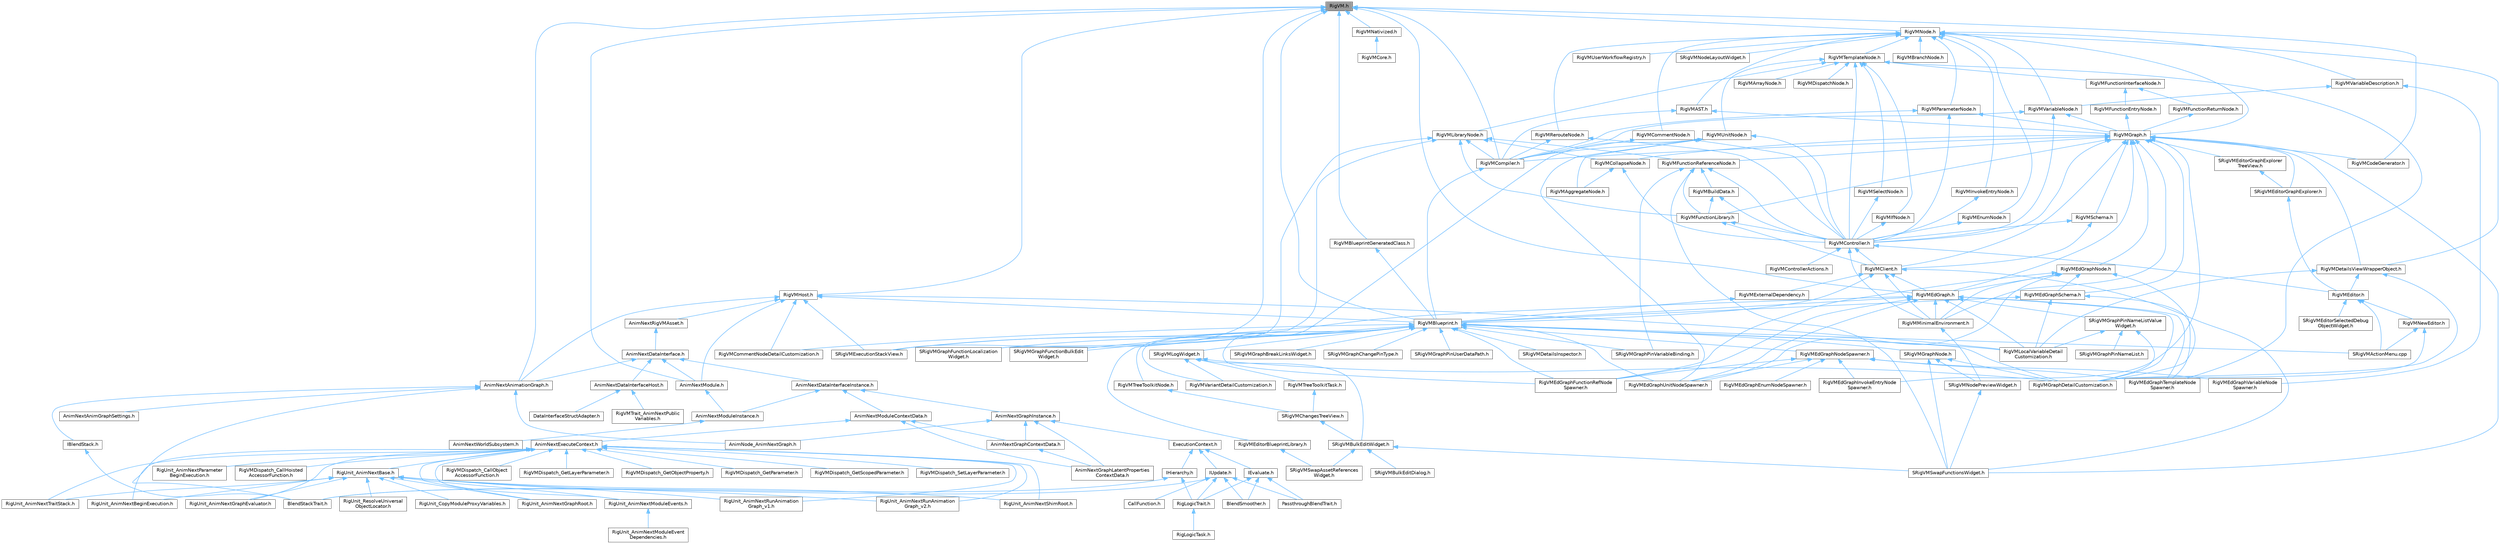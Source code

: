 digraph "RigVM.h"
{
 // INTERACTIVE_SVG=YES
 // LATEX_PDF_SIZE
  bgcolor="transparent";
  edge [fontname=Helvetica,fontsize=10,labelfontname=Helvetica,labelfontsize=10];
  node [fontname=Helvetica,fontsize=10,shape=box,height=0.2,width=0.4];
  Node1 [id="Node000001",label="RigVM.h",height=0.2,width=0.4,color="gray40", fillcolor="grey60", style="filled", fontcolor="black",tooltip=" "];
  Node1 -> Node2 [id="edge1_Node000001_Node000002",dir="back",color="steelblue1",style="solid",tooltip=" "];
  Node2 [id="Node000002",label="AnimNextAnimationGraph.h",height=0.2,width=0.4,color="grey40", fillcolor="white", style="filled",URL="$d4/dc3/AnimNextAnimationGraph_8h.html",tooltip=" "];
  Node2 -> Node3 [id="edge2_Node000002_Node000003",dir="back",color="steelblue1",style="solid",tooltip=" "];
  Node3 [id="Node000003",label="AnimNextAnimGraphSettings.h",height=0.2,width=0.4,color="grey40", fillcolor="white", style="filled",URL="$d9/da8/AnimNextAnimGraphSettings_8h.html",tooltip=" "];
  Node2 -> Node4 [id="edge3_Node000002_Node000004",dir="back",color="steelblue1",style="solid",tooltip=" "];
  Node4 [id="Node000004",label="AnimNode_AnimNextGraph.h",height=0.2,width=0.4,color="grey40", fillcolor="white", style="filled",URL="$d5/d20/AnimNode__AnimNextGraph_8h.html",tooltip=" "];
  Node2 -> Node5 [id="edge4_Node000002_Node000005",dir="back",color="steelblue1",style="solid",tooltip=" "];
  Node5 [id="Node000005",label="BlendStackTrait.h",height=0.2,width=0.4,color="grey40", fillcolor="white", style="filled",URL="$dd/dc9/BlendStackTrait_8h.html",tooltip=" "];
  Node2 -> Node6 [id="edge5_Node000002_Node000006",dir="back",color="steelblue1",style="solid",tooltip=" "];
  Node6 [id="Node000006",label="IBlendStack.h",height=0.2,width=0.4,color="grey40", fillcolor="white", style="filled",URL="$df/d73/IBlendStack_8h.html",tooltip=" "];
  Node6 -> Node5 [id="edge6_Node000006_Node000005",dir="back",color="steelblue1",style="solid",tooltip=" "];
  Node1 -> Node7 [id="edge7_Node000001_Node000007",dir="back",color="steelblue1",style="solid",tooltip=" "];
  Node7 [id="Node000007",label="AnimNextModule.h",height=0.2,width=0.4,color="grey40", fillcolor="white", style="filled",URL="$d1/dac/AnimNextModule_8h.html",tooltip=" "];
  Node7 -> Node8 [id="edge8_Node000007_Node000008",dir="back",color="steelblue1",style="solid",tooltip=" "];
  Node8 [id="Node000008",label="AnimNextModuleInstance.h",height=0.2,width=0.4,color="grey40", fillcolor="white", style="filled",URL="$d7/dbe/AnimNextModuleInstance_8h.html",tooltip=" "];
  Node8 -> Node9 [id="edge9_Node000008_Node000009",dir="back",color="steelblue1",style="solid",tooltip=" "];
  Node9 [id="Node000009",label="AnimNextWorldSubsystem.h",height=0.2,width=0.4,color="grey40", fillcolor="white", style="filled",URL="$df/d2f/AnimNextWorldSubsystem_8h.html",tooltip=" "];
  Node1 -> Node10 [id="edge10_Node000001_Node000010",dir="back",color="steelblue1",style="solid",tooltip=" "];
  Node10 [id="Node000010",label="RigVMBlueprint.h",height=0.2,width=0.4,color="grey40", fillcolor="white", style="filled",URL="$df/d44/RigVMBlueprint_8h.html",tooltip=" "];
  Node10 -> Node11 [id="edge11_Node000010_Node000011",dir="back",color="steelblue1",style="solid",tooltip=" "];
  Node11 [id="Node000011",label="RigVMCommentNodeDetailCustomization.h",height=0.2,width=0.4,color="grey40", fillcolor="white", style="filled",URL="$de/ddb/RigVMCommentNodeDetailCustomization_8h.html",tooltip=" "];
  Node10 -> Node12 [id="edge12_Node000010_Node000012",dir="back",color="steelblue1",style="solid",tooltip=" "];
  Node12 [id="Node000012",label="RigVMEdGraphFunctionRefNode\lSpawner.h",height=0.2,width=0.4,color="grey40", fillcolor="white", style="filled",URL="$d3/d16/RigVMEdGraphFunctionRefNodeSpawner_8h.html",tooltip=" "];
  Node10 -> Node13 [id="edge13_Node000010_Node000013",dir="back",color="steelblue1",style="solid",tooltip=" "];
  Node13 [id="Node000013",label="RigVMEdGraphNodeSpawner.h",height=0.2,width=0.4,color="grey40", fillcolor="white", style="filled",URL="$d4/d8b/RigVMEdGraphNodeSpawner_8h.html",tooltip=" "];
  Node13 -> Node14 [id="edge14_Node000013_Node000014",dir="back",color="steelblue1",style="solid",tooltip=" "];
  Node14 [id="Node000014",label="RigVMEdGraphEnumNodeSpawner.h",height=0.2,width=0.4,color="grey40", fillcolor="white", style="filled",URL="$d3/dfd/RigVMEdGraphEnumNodeSpawner_8h.html",tooltip=" "];
  Node13 -> Node12 [id="edge15_Node000013_Node000012",dir="back",color="steelblue1",style="solid",tooltip=" "];
  Node13 -> Node15 [id="edge16_Node000013_Node000015",dir="back",color="steelblue1",style="solid",tooltip=" "];
  Node15 [id="Node000015",label="RigVMEdGraphInvokeEntryNode\lSpawner.h",height=0.2,width=0.4,color="grey40", fillcolor="white", style="filled",URL="$d9/de6/RigVMEdGraphInvokeEntryNodeSpawner_8h.html",tooltip=" "];
  Node13 -> Node16 [id="edge17_Node000013_Node000016",dir="back",color="steelblue1",style="solid",tooltip=" "];
  Node16 [id="Node000016",label="RigVMEdGraphTemplateNode\lSpawner.h",height=0.2,width=0.4,color="grey40", fillcolor="white", style="filled",URL="$d9/d6c/RigVMEdGraphTemplateNodeSpawner_8h.html",tooltip=" "];
  Node13 -> Node17 [id="edge18_Node000013_Node000017",dir="back",color="steelblue1",style="solid",tooltip=" "];
  Node17 [id="Node000017",label="RigVMEdGraphUnitNodeSpawner.h",height=0.2,width=0.4,color="grey40", fillcolor="white", style="filled",URL="$d3/d6b/RigVMEdGraphUnitNodeSpawner_8h.html",tooltip=" "];
  Node13 -> Node18 [id="edge19_Node000013_Node000018",dir="back",color="steelblue1",style="solid",tooltip=" "];
  Node18 [id="Node000018",label="RigVMEdGraphVariableNode\lSpawner.h",height=0.2,width=0.4,color="grey40", fillcolor="white", style="filled",URL="$d0/d83/RigVMEdGraphVariableNodeSpawner_8h.html",tooltip=" "];
  Node10 -> Node17 [id="edge20_Node000010_Node000017",dir="back",color="steelblue1",style="solid",tooltip=" "];
  Node10 -> Node19 [id="edge21_Node000010_Node000019",dir="back",color="steelblue1",style="solid",tooltip=" "];
  Node19 [id="Node000019",label="RigVMEditorBlueprintLibrary.h",height=0.2,width=0.4,color="grey40", fillcolor="white", style="filled",URL="$d9/d31/RigVMEditorBlueprintLibrary_8h.html",tooltip=" "];
  Node19 -> Node20 [id="edge22_Node000019_Node000020",dir="back",color="steelblue1",style="solid",tooltip=" "];
  Node20 [id="Node000020",label="SRigVMSwapAssetReferences\lWidget.h",height=0.2,width=0.4,color="grey40", fillcolor="white", style="filled",URL="$db/d3f/SRigVMSwapAssetReferencesWidget_8h.html",tooltip=" "];
  Node10 -> Node21 [id="edge23_Node000010_Node000021",dir="back",color="steelblue1",style="solid",tooltip=" "];
  Node21 [id="Node000021",label="RigVMGraphDetailCustomization.h",height=0.2,width=0.4,color="grey40", fillcolor="white", style="filled",URL="$da/d8c/RigVMGraphDetailCustomization_8h.html",tooltip=" "];
  Node10 -> Node22 [id="edge24_Node000010_Node000022",dir="back",color="steelblue1",style="solid",tooltip=" "];
  Node22 [id="Node000022",label="RigVMLocalVariableDetail\lCustomization.h",height=0.2,width=0.4,color="grey40", fillcolor="white", style="filled",URL="$de/de8/RigVMLocalVariableDetailCustomization_8h.html",tooltip=" "];
  Node10 -> Node23 [id="edge25_Node000010_Node000023",dir="back",color="steelblue1",style="solid",tooltip=" "];
  Node23 [id="Node000023",label="RigVMTreeToolkitNode.h",height=0.2,width=0.4,color="grey40", fillcolor="white", style="filled",URL="$dc/d84/RigVMTreeToolkitNode_8h.html",tooltip=" "];
  Node23 -> Node24 [id="edge26_Node000023_Node000024",dir="back",color="steelblue1",style="solid",tooltip=" "];
  Node24 [id="Node000024",label="SRigVMChangesTreeView.h",height=0.2,width=0.4,color="grey40", fillcolor="white", style="filled",URL="$dd/d83/SRigVMChangesTreeView_8h.html",tooltip=" "];
  Node24 -> Node25 [id="edge27_Node000024_Node000025",dir="back",color="steelblue1",style="solid",tooltip=" "];
  Node25 [id="Node000025",label="SRigVMBulkEditWidget.h",height=0.2,width=0.4,color="grey40", fillcolor="white", style="filled",URL="$d7/dab/SRigVMBulkEditWidget_8h.html",tooltip=" "];
  Node25 -> Node26 [id="edge28_Node000025_Node000026",dir="back",color="steelblue1",style="solid",tooltip=" "];
  Node26 [id="Node000026",label="SRigVMBulkEditDialog.h",height=0.2,width=0.4,color="grey40", fillcolor="white", style="filled",URL="$dd/d89/SRigVMBulkEditDialog_8h.html",tooltip=" "];
  Node25 -> Node20 [id="edge29_Node000025_Node000020",dir="back",color="steelblue1",style="solid",tooltip=" "];
  Node25 -> Node27 [id="edge30_Node000025_Node000027",dir="back",color="steelblue1",style="solid",tooltip=" "];
  Node27 [id="Node000027",label="SRigVMSwapFunctionsWidget.h",height=0.2,width=0.4,color="grey40", fillcolor="white", style="filled",URL="$d0/da2/SRigVMSwapFunctionsWidget_8h.html",tooltip=" "];
  Node10 -> Node28 [id="edge31_Node000010_Node000028",dir="back",color="steelblue1",style="solid",tooltip=" "];
  Node28 [id="Node000028",label="RigVMVariantDetailCustomization.h",height=0.2,width=0.4,color="grey40", fillcolor="white", style="filled",URL="$d2/db8/RigVMVariantDetailCustomization_8h.html",tooltip=" "];
  Node10 -> Node29 [id="edge32_Node000010_Node000029",dir="back",color="steelblue1",style="solid",tooltip=" "];
  Node29 [id="Node000029",label="SRigVMActionMenu.cpp",height=0.2,width=0.4,color="grey40", fillcolor="white", style="filled",URL="$dc/d4c/SRigVMActionMenu_8cpp.html",tooltip=" "];
  Node10 -> Node30 [id="edge33_Node000010_Node000030",dir="back",color="steelblue1",style="solid",tooltip=" "];
  Node30 [id="Node000030",label="SRigVMDetailsInspector.h",height=0.2,width=0.4,color="grey40", fillcolor="white", style="filled",URL="$df/dfb/SRigVMDetailsInspector_8h.html",tooltip=" "];
  Node10 -> Node31 [id="edge34_Node000010_Node000031",dir="back",color="steelblue1",style="solid",tooltip=" "];
  Node31 [id="Node000031",label="SRigVMExecutionStackView.h",height=0.2,width=0.4,color="grey40", fillcolor="white", style="filled",URL="$d9/d2b/SRigVMExecutionStackView_8h.html",tooltip=" "];
  Node10 -> Node32 [id="edge35_Node000010_Node000032",dir="back",color="steelblue1",style="solid",tooltip=" "];
  Node32 [id="Node000032",label="SRigVMGraphBreakLinksWidget.h",height=0.2,width=0.4,color="grey40", fillcolor="white", style="filled",URL="$d8/d4a/SRigVMGraphBreakLinksWidget_8h.html",tooltip=" "];
  Node10 -> Node33 [id="edge36_Node000010_Node000033",dir="back",color="steelblue1",style="solid",tooltip=" "];
  Node33 [id="Node000033",label="SRigVMGraphChangePinType.h",height=0.2,width=0.4,color="grey40", fillcolor="white", style="filled",URL="$d4/da7/SRigVMGraphChangePinType_8h.html",tooltip=" "];
  Node10 -> Node34 [id="edge37_Node000010_Node000034",dir="back",color="steelblue1",style="solid",tooltip=" "];
  Node34 [id="Node000034",label="SRigVMGraphFunctionBulkEdit\lWidget.h",height=0.2,width=0.4,color="grey40", fillcolor="white", style="filled",URL="$db/dbf/SRigVMGraphFunctionBulkEditWidget_8h.html",tooltip=" "];
  Node10 -> Node35 [id="edge38_Node000010_Node000035",dir="back",color="steelblue1",style="solid",tooltip=" "];
  Node35 [id="Node000035",label="SRigVMGraphFunctionLocalization\lWidget.h",height=0.2,width=0.4,color="grey40", fillcolor="white", style="filled",URL="$dd/d59/SRigVMGraphFunctionLocalizationWidget_8h.html",tooltip=" "];
  Node10 -> Node36 [id="edge39_Node000010_Node000036",dir="back",color="steelblue1",style="solid",tooltip=" "];
  Node36 [id="Node000036",label="SRigVMGraphNode.h",height=0.2,width=0.4,color="grey40", fillcolor="white", style="filled",URL="$d0/d1e/SRigVMGraphNode_8h.html",tooltip=" "];
  Node36 -> Node21 [id="edge40_Node000036_Node000021",dir="back",color="steelblue1",style="solid",tooltip=" "];
  Node36 -> Node37 [id="edge41_Node000036_Node000037",dir="back",color="steelblue1",style="solid",tooltip=" "];
  Node37 [id="Node000037",label="SRigVMNodePreviewWidget.h",height=0.2,width=0.4,color="grey40", fillcolor="white", style="filled",URL="$d5/d72/SRigVMNodePreviewWidget_8h.html",tooltip=" "];
  Node37 -> Node27 [id="edge42_Node000037_Node000027",dir="back",color="steelblue1",style="solid",tooltip=" "];
  Node36 -> Node27 [id="edge43_Node000036_Node000027",dir="back",color="steelblue1",style="solid",tooltip=" "];
  Node10 -> Node38 [id="edge44_Node000010_Node000038",dir="back",color="steelblue1",style="solid",tooltip=" "];
  Node38 [id="Node000038",label="SRigVMGraphPinUserDataPath.h",height=0.2,width=0.4,color="grey40", fillcolor="white", style="filled",URL="$d5/d31/SRigVMGraphPinUserDataPath_8h.html",tooltip=" "];
  Node10 -> Node39 [id="edge45_Node000010_Node000039",dir="back",color="steelblue1",style="solid",tooltip=" "];
  Node39 [id="Node000039",label="SRigVMGraphPinVariableBinding.h",height=0.2,width=0.4,color="grey40", fillcolor="white", style="filled",URL="$db/dca/SRigVMGraphPinVariableBinding_8h.html",tooltip=" "];
  Node10 -> Node40 [id="edge46_Node000010_Node000040",dir="back",color="steelblue1",style="solid",tooltip=" "];
  Node40 [id="Node000040",label="SRigVMLogWidget.h",height=0.2,width=0.4,color="grey40", fillcolor="white", style="filled",URL="$d9/dab/SRigVMLogWidget_8h.html",tooltip=" "];
  Node40 -> Node21 [id="edge47_Node000040_Node000021",dir="back",color="steelblue1",style="solid",tooltip=" "];
  Node40 -> Node41 [id="edge48_Node000040_Node000041",dir="back",color="steelblue1",style="solid",tooltip=" "];
  Node41 [id="Node000041",label="RigVMTreeToolkitTask.h",height=0.2,width=0.4,color="grey40", fillcolor="white", style="filled",URL="$d1/dd5/RigVMTreeToolkitTask_8h.html",tooltip=" "];
  Node41 -> Node24 [id="edge49_Node000041_Node000024",dir="back",color="steelblue1",style="solid",tooltip=" "];
  Node40 -> Node28 [id="edge50_Node000040_Node000028",dir="back",color="steelblue1",style="solid",tooltip=" "];
  Node40 -> Node25 [id="edge51_Node000040_Node000025",dir="back",color="steelblue1",style="solid",tooltip=" "];
  Node1 -> Node42 [id="edge52_Node000001_Node000042",dir="back",color="steelblue1",style="solid",tooltip=" "];
  Node42 [id="Node000042",label="RigVMBlueprintGeneratedClass.h",height=0.2,width=0.4,color="grey40", fillcolor="white", style="filled",URL="$d4/dec/RigVMBlueprintGeneratedClass_8h.html",tooltip=" "];
  Node42 -> Node10 [id="edge53_Node000042_Node000010",dir="back",color="steelblue1",style="solid",tooltip=" "];
  Node1 -> Node43 [id="edge54_Node000001_Node000043",dir="back",color="steelblue1",style="solid",tooltip=" "];
  Node43 [id="Node000043",label="RigVMCodeGenerator.h",height=0.2,width=0.4,color="grey40", fillcolor="white", style="filled",URL="$d4/d2b/RigVMCodeGenerator_8h.html",tooltip=" "];
  Node1 -> Node44 [id="edge55_Node000001_Node000044",dir="back",color="steelblue1",style="solid",tooltip=" "];
  Node44 [id="Node000044",label="RigVMCompiler.h",height=0.2,width=0.4,color="grey40", fillcolor="white", style="filled",URL="$d7/d63/RigVMCompiler_8h.html",tooltip=" "];
  Node44 -> Node10 [id="edge56_Node000044_Node000010",dir="back",color="steelblue1",style="solid",tooltip=" "];
  Node1 -> Node45 [id="edge57_Node000001_Node000045",dir="back",color="steelblue1",style="solid",tooltip=" "];
  Node45 [id="Node000045",label="RigVMEdGraph.h",height=0.2,width=0.4,color="grey40", fillcolor="white", style="filled",URL="$d9/d8c/RigVMEdGraph_8h.html",tooltip=" "];
  Node45 -> Node10 [id="edge58_Node000045_Node000010",dir="back",color="steelblue1",style="solid",tooltip=" "];
  Node45 -> Node12 [id="edge59_Node000045_Node000012",dir="back",color="steelblue1",style="solid",tooltip=" "];
  Node45 -> Node16 [id="edge60_Node000045_Node000016",dir="back",color="steelblue1",style="solid",tooltip=" "];
  Node45 -> Node17 [id="edge61_Node000045_Node000017",dir="back",color="steelblue1",style="solid",tooltip=" "];
  Node45 -> Node21 [id="edge62_Node000045_Node000021",dir="back",color="steelblue1",style="solid",tooltip=" "];
  Node45 -> Node22 [id="edge63_Node000045_Node000022",dir="back",color="steelblue1",style="solid",tooltip=" "];
  Node45 -> Node46 [id="edge64_Node000045_Node000046",dir="back",color="steelblue1",style="solid",tooltip=" "];
  Node46 [id="Node000046",label="RigVMMinimalEnvironment.h",height=0.2,width=0.4,color="grey40", fillcolor="white", style="filled",URL="$d4/d4a/RigVMMinimalEnvironment_8h.html",tooltip=" "];
  Node46 -> Node37 [id="edge65_Node000046_Node000037",dir="back",color="steelblue1",style="solid",tooltip=" "];
  Node45 -> Node31 [id="edge66_Node000045_Node000031",dir="back",color="steelblue1",style="solid",tooltip=" "];
  Node45 -> Node47 [id="edge67_Node000045_Node000047",dir="back",color="steelblue1",style="solid",tooltip=" "];
  Node47 [id="Node000047",label="SRigVMGraphPinNameListValue\lWidget.h",height=0.2,width=0.4,color="grey40", fillcolor="white", style="filled",URL="$dc/dac/SRigVMGraphPinNameListValueWidget_8h.html",tooltip=" "];
  Node47 -> Node21 [id="edge68_Node000047_Node000021",dir="back",color="steelblue1",style="solid",tooltip=" "];
  Node47 -> Node22 [id="edge69_Node000047_Node000022",dir="back",color="steelblue1",style="solid",tooltip=" "];
  Node47 -> Node48 [id="edge70_Node000047_Node000048",dir="back",color="steelblue1",style="solid",tooltip=" "];
  Node48 [id="Node000048",label="SRigVMGraphPinNameList.h",height=0.2,width=0.4,color="grey40", fillcolor="white", style="filled",URL="$d7/dfc/SRigVMGraphPinNameList_8h.html",tooltip=" "];
  Node1 -> Node49 [id="edge71_Node000001_Node000049",dir="back",color="steelblue1",style="solid",tooltip=" "];
  Node49 [id="Node000049",label="RigVMHost.h",height=0.2,width=0.4,color="grey40", fillcolor="white", style="filled",URL="$d5/d04/RigVMHost_8h.html",tooltip=" "];
  Node49 -> Node2 [id="edge72_Node000049_Node000002",dir="back",color="steelblue1",style="solid",tooltip=" "];
  Node49 -> Node7 [id="edge73_Node000049_Node000007",dir="back",color="steelblue1",style="solid",tooltip=" "];
  Node49 -> Node50 [id="edge74_Node000049_Node000050",dir="back",color="steelblue1",style="solid",tooltip=" "];
  Node50 [id="Node000050",label="AnimNextRigVMAsset.h",height=0.2,width=0.4,color="grey40", fillcolor="white", style="filled",URL="$d8/d0c/AnimNextRigVMAsset_8h.html",tooltip=" "];
  Node50 -> Node51 [id="edge75_Node000050_Node000051",dir="back",color="steelblue1",style="solid",tooltip=" "];
  Node51 [id="Node000051",label="AnimNextDataInterface.h",height=0.2,width=0.4,color="grey40", fillcolor="white", style="filled",URL="$d6/d96/AnimNextDataInterface_8h.html",tooltip=" "];
  Node51 -> Node2 [id="edge76_Node000051_Node000002",dir="back",color="steelblue1",style="solid",tooltip=" "];
  Node51 -> Node52 [id="edge77_Node000051_Node000052",dir="back",color="steelblue1",style="solid",tooltip=" "];
  Node52 [id="Node000052",label="AnimNextDataInterfaceHost.h",height=0.2,width=0.4,color="grey40", fillcolor="white", style="filled",URL="$d8/d6b/AnimNextDataInterfaceHost_8h.html",tooltip=" "];
  Node52 -> Node53 [id="edge78_Node000052_Node000053",dir="back",color="steelblue1",style="solid",tooltip=" "];
  Node53 [id="Node000053",label="DataInterfaceStructAdapter.h",height=0.2,width=0.4,color="grey40", fillcolor="white", style="filled",URL="$d9/ded/DataInterfaceStructAdapter_8h.html",tooltip=" "];
  Node52 -> Node54 [id="edge79_Node000052_Node000054",dir="back",color="steelblue1",style="solid",tooltip=" "];
  Node54 [id="Node000054",label="RigVMTrait_AnimNextPublic\lVariables.h",height=0.2,width=0.4,color="grey40", fillcolor="white", style="filled",URL="$d8/d5a/RigVMTrait__AnimNextPublicVariables_8h.html",tooltip=" "];
  Node51 -> Node55 [id="edge80_Node000051_Node000055",dir="back",color="steelblue1",style="solid",tooltip=" "];
  Node55 [id="Node000055",label="AnimNextDataInterfaceInstance.h",height=0.2,width=0.4,color="grey40", fillcolor="white", style="filled",URL="$d4/dc0/AnimNextDataInterfaceInstance_8h.html",tooltip=" "];
  Node55 -> Node56 [id="edge81_Node000055_Node000056",dir="back",color="steelblue1",style="solid",tooltip=" "];
  Node56 [id="Node000056",label="AnimNextGraphInstance.h",height=0.2,width=0.4,color="grey40", fillcolor="white", style="filled",URL="$df/d5e/AnimNextGraphInstance_8h.html",tooltip=" "];
  Node56 -> Node57 [id="edge82_Node000056_Node000057",dir="back",color="steelblue1",style="solid",tooltip=" "];
  Node57 [id="Node000057",label="AnimNextGraphContextData.h",height=0.2,width=0.4,color="grey40", fillcolor="white", style="filled",URL="$d6/d0a/AnimNextGraphContextData_8h.html",tooltip=" "];
  Node57 -> Node58 [id="edge83_Node000057_Node000058",dir="back",color="steelblue1",style="solid",tooltip=" "];
  Node58 [id="Node000058",label="AnimNextGraphLatentProperties\lContextData.h",height=0.2,width=0.4,color="grey40", fillcolor="white", style="filled",URL="$da/d49/AnimNextGraphLatentPropertiesContextData_8h.html",tooltip=" "];
  Node56 -> Node58 [id="edge84_Node000056_Node000058",dir="back",color="steelblue1",style="solid",tooltip=" "];
  Node56 -> Node4 [id="edge85_Node000056_Node000004",dir="back",color="steelblue1",style="solid",tooltip=" "];
  Node56 -> Node59 [id="edge86_Node000056_Node000059",dir="back",color="steelblue1",style="solid",tooltip=" "];
  Node59 [id="Node000059",label="ExecutionContext.h",height=0.2,width=0.4,color="grey40", fillcolor="white", style="filled",URL="$d2/da1/ExecutionContext_8h.html",tooltip=" "];
  Node59 -> Node60 [id="edge87_Node000059_Node000060",dir="back",color="steelblue1",style="solid",tooltip=" "];
  Node60 [id="Node000060",label="IEvaluate.h",height=0.2,width=0.4,color="grey40", fillcolor="white", style="filled",URL="$d8/d35/IEvaluate_8h.html",tooltip=" "];
  Node60 -> Node61 [id="edge88_Node000060_Node000061",dir="back",color="steelblue1",style="solid",tooltip=" "];
  Node61 [id="Node000061",label="BlendSmoother.h",height=0.2,width=0.4,color="grey40", fillcolor="white", style="filled",URL="$d8/d3e/BlendSmoother_8h.html",tooltip=" "];
  Node60 -> Node62 [id="edge89_Node000060_Node000062",dir="back",color="steelblue1",style="solid",tooltip=" "];
  Node62 [id="Node000062",label="PassthroughBlendTrait.h",height=0.2,width=0.4,color="grey40", fillcolor="white", style="filled",URL="$d7/d0b/PassthroughBlendTrait_8h.html",tooltip=" "];
  Node60 -> Node63 [id="edge90_Node000060_Node000063",dir="back",color="steelblue1",style="solid",tooltip=" "];
  Node63 [id="Node000063",label="RigLogicTrait.h",height=0.2,width=0.4,color="grey40", fillcolor="white", style="filled",URL="$d7/dfd/RigLogicTrait_8h.html",tooltip=" "];
  Node63 -> Node64 [id="edge91_Node000063_Node000064",dir="back",color="steelblue1",style="solid",tooltip=" "];
  Node64 [id="Node000064",label="RigLogicTask.h",height=0.2,width=0.4,color="grey40", fillcolor="white", style="filled",URL="$dd/de7/RigLogicTask_8h.html",tooltip=" "];
  Node59 -> Node65 [id="edge92_Node000059_Node000065",dir="back",color="steelblue1",style="solid",tooltip=" "];
  Node65 [id="Node000065",label="IHierarchy.h",height=0.2,width=0.4,color="grey40", fillcolor="white", style="filled",URL="$d6/d76/IHierarchy_8h.html",tooltip=" "];
  Node65 -> Node5 [id="edge93_Node000065_Node000005",dir="back",color="steelblue1",style="solid",tooltip=" "];
  Node65 -> Node63 [id="edge94_Node000065_Node000063",dir="back",color="steelblue1",style="solid",tooltip=" "];
  Node59 -> Node66 [id="edge95_Node000059_Node000066",dir="back",color="steelblue1",style="solid",tooltip=" "];
  Node66 [id="Node000066",label="IUpdate.h",height=0.2,width=0.4,color="grey40", fillcolor="white", style="filled",URL="$d9/d18/IUpdate_8h.html",tooltip=" "];
  Node66 -> Node61 [id="edge96_Node000066_Node000061",dir="back",color="steelblue1",style="solid",tooltip=" "];
  Node66 -> Node5 [id="edge97_Node000066_Node000005",dir="back",color="steelblue1",style="solid",tooltip=" "];
  Node66 -> Node67 [id="edge98_Node000066_Node000067",dir="back",color="steelblue1",style="solid",tooltip=" "];
  Node67 [id="Node000067",label="CallFunction.h",height=0.2,width=0.4,color="grey40", fillcolor="white", style="filled",URL="$d0/dcd/CallFunction_8h.html",tooltip=" "];
  Node66 -> Node62 [id="edge99_Node000066_Node000062",dir="back",color="steelblue1",style="solid",tooltip=" "];
  Node66 -> Node63 [id="edge100_Node000066_Node000063",dir="back",color="steelblue1",style="solid",tooltip=" "];
  Node55 -> Node68 [id="edge101_Node000055_Node000068",dir="back",color="steelblue1",style="solid",tooltip=" "];
  Node68 [id="Node000068",label="AnimNextModuleContextData.h",height=0.2,width=0.4,color="grey40", fillcolor="white", style="filled",URL="$d8/d3c/AnimNextModuleContextData_8h.html",tooltip=" "];
  Node68 -> Node69 [id="edge102_Node000068_Node000069",dir="back",color="steelblue1",style="solid",tooltip=" "];
  Node69 [id="Node000069",label="AnimNextExecuteContext.h",height=0.2,width=0.4,color="grey40", fillcolor="white", style="filled",URL="$de/da5/AnimNextExecuteContext_8h.html",tooltip=" "];
  Node69 -> Node70 [id="edge103_Node000069_Node000070",dir="back",color="steelblue1",style="solid",tooltip=" "];
  Node70 [id="Node000070",label="RigUnit_AnimNextBase.h",height=0.2,width=0.4,color="grey40", fillcolor="white", style="filled",URL="$df/d32/RigUnit__AnimNextBase_8h.html",tooltip=" "];
  Node70 -> Node71 [id="edge104_Node000070_Node000071",dir="back",color="steelblue1",style="solid",tooltip=" "];
  Node71 [id="Node000071",label="RigUnit_AnimNextBeginExecution.h",height=0.2,width=0.4,color="grey40", fillcolor="white", style="filled",URL="$df/d5a/RigUnit__AnimNextBeginExecution_8h.html",tooltip=" "];
  Node70 -> Node72 [id="edge105_Node000070_Node000072",dir="back",color="steelblue1",style="solid",tooltip=" "];
  Node72 [id="Node000072",label="RigUnit_AnimNextGraphEvaluator.h",height=0.2,width=0.4,color="grey40", fillcolor="white", style="filled",URL="$db/dea/RigUnit__AnimNextGraphEvaluator_8h.html",tooltip=" "];
  Node70 -> Node73 [id="edge106_Node000070_Node000073",dir="back",color="steelblue1",style="solid",tooltip=" "];
  Node73 [id="Node000073",label="RigUnit_AnimNextGraphRoot.h",height=0.2,width=0.4,color="grey40", fillcolor="white", style="filled",URL="$db/db2/RigUnit__AnimNextGraphRoot_8h.html",tooltip=" "];
  Node70 -> Node74 [id="edge107_Node000070_Node000074",dir="back",color="steelblue1",style="solid",tooltip=" "];
  Node74 [id="Node000074",label="RigUnit_AnimNextModuleEvents.h",height=0.2,width=0.4,color="grey40", fillcolor="white", style="filled",URL="$db/d6a/RigUnit__AnimNextModuleEvents_8h.html",tooltip=" "];
  Node74 -> Node75 [id="edge108_Node000074_Node000075",dir="back",color="steelblue1",style="solid",tooltip=" "];
  Node75 [id="Node000075",label="RigUnit_AnimNextModuleEvent\lDependencies.h",height=0.2,width=0.4,color="grey40", fillcolor="white", style="filled",URL="$d3/dde/RigUnit__AnimNextModuleEventDependencies_8h.html",tooltip=" "];
  Node70 -> Node76 [id="edge109_Node000070_Node000076",dir="back",color="steelblue1",style="solid",tooltip=" "];
  Node76 [id="Node000076",label="RigUnit_AnimNextRunAnimation\lGraph_v1.h",height=0.2,width=0.4,color="grey40", fillcolor="white", style="filled",URL="$d1/df7/RigUnit__AnimNextRunAnimationGraph__v1_8h.html",tooltip=" "];
  Node70 -> Node77 [id="edge110_Node000070_Node000077",dir="back",color="steelblue1",style="solid",tooltip=" "];
  Node77 [id="Node000077",label="RigUnit_AnimNextRunAnimation\lGraph_v2.h",height=0.2,width=0.4,color="grey40", fillcolor="white", style="filled",URL="$d6/d84/RigUnit__AnimNextRunAnimationGraph__v2_8h.html",tooltip=" "];
  Node70 -> Node78 [id="edge111_Node000070_Node000078",dir="back",color="steelblue1",style="solid",tooltip=" "];
  Node78 [id="Node000078",label="RigUnit_AnimNextShimRoot.h",height=0.2,width=0.4,color="grey40", fillcolor="white", style="filled",URL="$de/d67/RigUnit__AnimNextShimRoot_8h.html",tooltip=" "];
  Node70 -> Node79 [id="edge112_Node000070_Node000079",dir="back",color="steelblue1",style="solid",tooltip=" "];
  Node79 [id="Node000079",label="RigUnit_AnimNextTraitStack.h",height=0.2,width=0.4,color="grey40", fillcolor="white", style="filled",URL="$d0/d14/RigUnit__AnimNextTraitStack_8h.html",tooltip=" "];
  Node70 -> Node80 [id="edge113_Node000070_Node000080",dir="back",color="steelblue1",style="solid",tooltip=" "];
  Node80 [id="Node000080",label="RigUnit_CopyModuleProxyVariables.h",height=0.2,width=0.4,color="grey40", fillcolor="white", style="filled",URL="$d8/d2f/RigUnit__CopyModuleProxyVariables_8h.html",tooltip=" "];
  Node70 -> Node81 [id="edge114_Node000070_Node000081",dir="back",color="steelblue1",style="solid",tooltip=" "];
  Node81 [id="Node000081",label="RigUnit_ResolveUniversal\lObjectLocator.h",height=0.2,width=0.4,color="grey40", fillcolor="white", style="filled",URL="$d2/d10/RigUnit__ResolveUniversalObjectLocator_8h.html",tooltip=" "];
  Node69 -> Node71 [id="edge115_Node000069_Node000071",dir="back",color="steelblue1",style="solid",tooltip=" "];
  Node69 -> Node72 [id="edge116_Node000069_Node000072",dir="back",color="steelblue1",style="solid",tooltip=" "];
  Node69 -> Node73 [id="edge117_Node000069_Node000073",dir="back",color="steelblue1",style="solid",tooltip=" "];
  Node69 -> Node74 [id="edge118_Node000069_Node000074",dir="back",color="steelblue1",style="solid",tooltip=" "];
  Node69 -> Node82 [id="edge119_Node000069_Node000082",dir="back",color="steelblue1",style="solid",tooltip=" "];
  Node82 [id="Node000082",label="RigUnit_AnimNextParameter\lBeginExecution.h",height=0.2,width=0.4,color="grey40", fillcolor="white", style="filled",URL="$df/d50/RigUnit__AnimNextParameterBeginExecution_8h.html",tooltip=" "];
  Node69 -> Node76 [id="edge120_Node000069_Node000076",dir="back",color="steelblue1",style="solid",tooltip=" "];
  Node69 -> Node77 [id="edge121_Node000069_Node000077",dir="back",color="steelblue1",style="solid",tooltip=" "];
  Node69 -> Node78 [id="edge122_Node000069_Node000078",dir="back",color="steelblue1",style="solid",tooltip=" "];
  Node69 -> Node79 [id="edge123_Node000069_Node000079",dir="back",color="steelblue1",style="solid",tooltip=" "];
  Node69 -> Node83 [id="edge124_Node000069_Node000083",dir="back",color="steelblue1",style="solid",tooltip=" "];
  Node83 [id="Node000083",label="RigVMDispatch_CallHoisted\lAccessorFunction.h",height=0.2,width=0.4,color="grey40", fillcolor="white", style="filled",URL="$d1/d9e/RigVMDispatch__CallHoistedAccessorFunction_8h.html",tooltip=" "];
  Node69 -> Node84 [id="edge125_Node000069_Node000084",dir="back",color="steelblue1",style="solid",tooltip=" "];
  Node84 [id="Node000084",label="RigVMDispatch_CallObject\lAccessorFunction.h",height=0.2,width=0.4,color="grey40", fillcolor="white", style="filled",URL="$de/da6/RigVMDispatch__CallObjectAccessorFunction_8h.html",tooltip=" "];
  Node69 -> Node85 [id="edge126_Node000069_Node000085",dir="back",color="steelblue1",style="solid",tooltip=" "];
  Node85 [id="Node000085",label="RigVMDispatch_GetLayerParameter.h",height=0.2,width=0.4,color="grey40", fillcolor="white", style="filled",URL="$d1/dad/RigVMDispatch__GetLayerParameter_8h.html",tooltip=" "];
  Node69 -> Node86 [id="edge127_Node000069_Node000086",dir="back",color="steelblue1",style="solid",tooltip=" "];
  Node86 [id="Node000086",label="RigVMDispatch_GetObjectProperty.h",height=0.2,width=0.4,color="grey40", fillcolor="white", style="filled",URL="$d3/d6d/RigVMDispatch__GetObjectProperty_8h.html",tooltip=" "];
  Node69 -> Node87 [id="edge128_Node000069_Node000087",dir="back",color="steelblue1",style="solid",tooltip=" "];
  Node87 [id="Node000087",label="RigVMDispatch_GetParameter.h",height=0.2,width=0.4,color="grey40", fillcolor="white", style="filled",URL="$dd/d34/RigVMDispatch__GetParameter_8h.html",tooltip=" "];
  Node69 -> Node88 [id="edge129_Node000069_Node000088",dir="back",color="steelblue1",style="solid",tooltip=" "];
  Node88 [id="Node000088",label="RigVMDispatch_GetScopedParameter.h",height=0.2,width=0.4,color="grey40", fillcolor="white", style="filled",URL="$d0/dc7/RigVMDispatch__GetScopedParameter_8h.html",tooltip=" "];
  Node69 -> Node89 [id="edge130_Node000069_Node000089",dir="back",color="steelblue1",style="solid",tooltip=" "];
  Node89 [id="Node000089",label="RigVMDispatch_SetLayerParameter.h",height=0.2,width=0.4,color="grey40", fillcolor="white", style="filled",URL="$d8/de9/RigVMDispatch__SetLayerParameter_8h.html",tooltip=" "];
  Node68 -> Node57 [id="edge131_Node000068_Node000057",dir="back",color="steelblue1",style="solid",tooltip=" "];
  Node68 -> Node58 [id="edge132_Node000068_Node000058",dir="back",color="steelblue1",style="solid",tooltip=" "];
  Node55 -> Node8 [id="edge133_Node000055_Node000008",dir="back",color="steelblue1",style="solid",tooltip=" "];
  Node51 -> Node7 [id="edge134_Node000051_Node000007",dir="back",color="steelblue1",style="solid",tooltip=" "];
  Node49 -> Node10 [id="edge135_Node000049_Node000010",dir="back",color="steelblue1",style="solid",tooltip=" "];
  Node49 -> Node11 [id="edge136_Node000049_Node000011",dir="back",color="steelblue1",style="solid",tooltip=" "];
  Node49 -> Node22 [id="edge137_Node000049_Node000022",dir="back",color="steelblue1",style="solid",tooltip=" "];
  Node49 -> Node31 [id="edge138_Node000049_Node000031",dir="back",color="steelblue1",style="solid",tooltip=" "];
  Node1 -> Node90 [id="edge139_Node000001_Node000090",dir="back",color="steelblue1",style="solid",tooltip=" "];
  Node90 [id="Node000090",label="RigVMNativized.h",height=0.2,width=0.4,color="grey40", fillcolor="white", style="filled",URL="$df/d99/RigVMNativized_8h.html",tooltip=" "];
  Node90 -> Node91 [id="edge140_Node000090_Node000091",dir="back",color="steelblue1",style="solid",tooltip=" "];
  Node91 [id="Node000091",label="RigVMCore.h",height=0.2,width=0.4,color="grey40", fillcolor="white", style="filled",URL="$d3/dbd/RigVMCore_8h.html",tooltip=" "];
  Node1 -> Node92 [id="edge141_Node000001_Node000092",dir="back",color="steelblue1",style="solid",tooltip=" "];
  Node92 [id="Node000092",label="RigVMNode.h",height=0.2,width=0.4,color="grey40", fillcolor="white", style="filled",URL="$df/d31/RigVMNode_8h.html",tooltip=" "];
  Node92 -> Node93 [id="edge142_Node000092_Node000093",dir="back",color="steelblue1",style="solid",tooltip=" "];
  Node93 [id="Node000093",label="RigVMAST.h",height=0.2,width=0.4,color="grey40", fillcolor="white", style="filled",URL="$d9/d6d/RigVMAST_8h.html",tooltip=" "];
  Node93 -> Node44 [id="edge143_Node000093_Node000044",dir="back",color="steelblue1",style="solid",tooltip=" "];
  Node93 -> Node94 [id="edge144_Node000093_Node000094",dir="back",color="steelblue1",style="solid",tooltip=" "];
  Node94 [id="Node000094",label="RigVMGraph.h",height=0.2,width=0.4,color="grey40", fillcolor="white", style="filled",URL="$d7/dfd/RigVMGraph_8h.html",tooltip=" "];
  Node94 -> Node95 [id="edge145_Node000094_Node000095",dir="back",color="steelblue1",style="solid",tooltip=" "];
  Node95 [id="Node000095",label="RigVMClient.h",height=0.2,width=0.4,color="grey40", fillcolor="white", style="filled",URL="$db/d93/RigVMClient_8h.html",tooltip=" "];
  Node95 -> Node10 [id="edge146_Node000095_Node000010",dir="back",color="steelblue1",style="solid",tooltip=" "];
  Node95 -> Node45 [id="edge147_Node000095_Node000045",dir="back",color="steelblue1",style="solid",tooltip=" "];
  Node95 -> Node96 [id="edge148_Node000095_Node000096",dir="back",color="steelblue1",style="solid",tooltip=" "];
  Node96 [id="Node000096",label="RigVMExternalDependency.h",height=0.2,width=0.4,color="grey40", fillcolor="white", style="filled",URL="$d2/d83/RigVMExternalDependency_8h.html",tooltip=" "];
  Node96 -> Node10 [id="edge149_Node000096_Node000010",dir="back",color="steelblue1",style="solid",tooltip=" "];
  Node95 -> Node46 [id="edge150_Node000095_Node000046",dir="back",color="steelblue1",style="solid",tooltip=" "];
  Node95 -> Node27 [id="edge151_Node000095_Node000027",dir="back",color="steelblue1",style="solid",tooltip=" "];
  Node94 -> Node43 [id="edge152_Node000094_Node000043",dir="back",color="steelblue1",style="solid",tooltip=" "];
  Node94 -> Node97 [id="edge153_Node000094_Node000097",dir="back",color="steelblue1",style="solid",tooltip=" "];
  Node97 [id="Node000097",label="RigVMCollapseNode.h",height=0.2,width=0.4,color="grey40", fillcolor="white", style="filled",URL="$d1/d95/RigVMCollapseNode_8h.html",tooltip=" "];
  Node97 -> Node98 [id="edge154_Node000097_Node000098",dir="back",color="steelblue1",style="solid",tooltip=" "];
  Node98 [id="Node000098",label="RigVMAggregateNode.h",height=0.2,width=0.4,color="grey40", fillcolor="white", style="filled",URL="$d7/d89/RigVMAggregateNode_8h.html",tooltip=" "];
  Node97 -> Node99 [id="edge155_Node000097_Node000099",dir="back",color="steelblue1",style="solid",tooltip=" "];
  Node99 [id="Node000099",label="RigVMController.h",height=0.2,width=0.4,color="grey40", fillcolor="white", style="filled",URL="$da/d1e/RigVMController_8h.html",tooltip=" "];
  Node99 -> Node95 [id="edge156_Node000099_Node000095",dir="back",color="steelblue1",style="solid",tooltip=" "];
  Node99 -> Node100 [id="edge157_Node000099_Node000100",dir="back",color="steelblue1",style="solid",tooltip=" "];
  Node100 [id="Node000100",label="RigVMControllerActions.h",height=0.2,width=0.4,color="grey40", fillcolor="white", style="filled",URL="$d3/dc4/RigVMControllerActions_8h.html",tooltip=" "];
  Node99 -> Node101 [id="edge158_Node000099_Node000101",dir="back",color="steelblue1",style="solid",tooltip=" "];
  Node101 [id="Node000101",label="RigVMEditor.h",height=0.2,width=0.4,color="grey40", fillcolor="white", style="filled",URL="$d3/d13/RigVMEditor_8h.html",tooltip=" "];
  Node101 -> Node102 [id="edge159_Node000101_Node000102",dir="back",color="steelblue1",style="solid",tooltip=" "];
  Node102 [id="Node000102",label="RigVMNewEditor.h",height=0.2,width=0.4,color="grey40", fillcolor="white", style="filled",URL="$df/dd1/RigVMNewEditor_8h.html",tooltip=" "];
  Node102 -> Node21 [id="edge160_Node000102_Node000021",dir="back",color="steelblue1",style="solid",tooltip=" "];
  Node102 -> Node29 [id="edge161_Node000102_Node000029",dir="back",color="steelblue1",style="solid",tooltip=" "];
  Node101 -> Node29 [id="edge162_Node000101_Node000029",dir="back",color="steelblue1",style="solid",tooltip=" "];
  Node101 -> Node103 [id="edge163_Node000101_Node000103",dir="back",color="steelblue1",style="solid",tooltip=" "];
  Node103 [id="Node000103",label="SRigVMEditorSelectedDebug\lObjectWidget.h",height=0.2,width=0.4,color="grey40", fillcolor="white", style="filled",URL="$d9/dcd/SRigVMEditorSelectedDebugObjectWidget_8h.html",tooltip=" "];
  Node99 -> Node46 [id="edge164_Node000099_Node000046",dir="back",color="steelblue1",style="solid",tooltip=" "];
  Node94 -> Node44 [id="edge165_Node000094_Node000044",dir="back",color="steelblue1",style="solid",tooltip=" "];
  Node94 -> Node99 [id="edge166_Node000094_Node000099",dir="back",color="steelblue1",style="solid",tooltip=" "];
  Node94 -> Node104 [id="edge167_Node000094_Node000104",dir="back",color="steelblue1",style="solid",tooltip=" "];
  Node104 [id="Node000104",label="RigVMDetailsViewWrapperObject.h",height=0.2,width=0.4,color="grey40", fillcolor="white", style="filled",URL="$dd/d41/RigVMDetailsViewWrapperObject_8h.html",tooltip=" "];
  Node104 -> Node101 [id="edge168_Node000104_Node000101",dir="back",color="steelblue1",style="solid",tooltip=" "];
  Node104 -> Node21 [id="edge169_Node000104_Node000021",dir="back",color="steelblue1",style="solid",tooltip=" "];
  Node104 -> Node22 [id="edge170_Node000104_Node000022",dir="back",color="steelblue1",style="solid",tooltip=" "];
  Node94 -> Node45 [id="edge171_Node000094_Node000045",dir="back",color="steelblue1",style="solid",tooltip=" "];
  Node94 -> Node15 [id="edge172_Node000094_Node000015",dir="back",color="steelblue1",style="solid",tooltip=" "];
  Node94 -> Node105 [id="edge173_Node000094_Node000105",dir="back",color="steelblue1",style="solid",tooltip=" "];
  Node105 [id="Node000105",label="RigVMEdGraphNode.h",height=0.2,width=0.4,color="grey40", fillcolor="white", style="filled",URL="$d8/dcd/RigVMEdGraphNode_8h.html",tooltip=" "];
  Node105 -> Node45 [id="edge174_Node000105_Node000045",dir="back",color="steelblue1",style="solid",tooltip=" "];
  Node105 -> Node12 [id="edge175_Node000105_Node000012",dir="back",color="steelblue1",style="solid",tooltip=" "];
  Node105 -> Node106 [id="edge176_Node000105_Node000106",dir="back",color="steelblue1",style="solid",tooltip=" "];
  Node106 [id="Node000106",label="RigVMEdGraphSchema.h",height=0.2,width=0.4,color="grey40", fillcolor="white", style="filled",URL="$dc/de3/RigVMEdGraphSchema_8h.html",tooltip=" "];
  Node106 -> Node10 [id="edge177_Node000106_Node000010",dir="back",color="steelblue1",style="solid",tooltip=" "];
  Node106 -> Node21 [id="edge178_Node000106_Node000021",dir="back",color="steelblue1",style="solid",tooltip=" "];
  Node106 -> Node22 [id="edge179_Node000106_Node000022",dir="back",color="steelblue1",style="solid",tooltip=" "];
  Node105 -> Node16 [id="edge180_Node000105_Node000016",dir="back",color="steelblue1",style="solid",tooltip=" "];
  Node105 -> Node17 [id="edge181_Node000105_Node000017",dir="back",color="steelblue1",style="solid",tooltip=" "];
  Node105 -> Node46 [id="edge182_Node000105_Node000046",dir="back",color="steelblue1",style="solid",tooltip=" "];
  Node94 -> Node106 [id="edge183_Node000094_Node000106",dir="back",color="steelblue1",style="solid",tooltip=" "];
  Node94 -> Node107 [id="edge184_Node000094_Node000107",dir="back",color="steelblue1",style="solid",tooltip=" "];
  Node107 [id="Node000107",label="RigVMFunctionLibrary.h",height=0.2,width=0.4,color="grey40", fillcolor="white", style="filled",URL="$da/d39/RigVMFunctionLibrary_8h.html",tooltip=" "];
  Node107 -> Node95 [id="edge185_Node000107_Node000095",dir="back",color="steelblue1",style="solid",tooltip=" "];
  Node107 -> Node99 [id="edge186_Node000107_Node000099",dir="back",color="steelblue1",style="solid",tooltip=" "];
  Node94 -> Node108 [id="edge187_Node000094_Node000108",dir="back",color="steelblue1",style="solid",tooltip=" "];
  Node108 [id="Node000108",label="RigVMFunctionReferenceNode.h",height=0.2,width=0.4,color="grey40", fillcolor="white", style="filled",URL="$d8/dae/RigVMFunctionReferenceNode_8h.html",tooltip=" "];
  Node108 -> Node109 [id="edge188_Node000108_Node000109",dir="back",color="steelblue1",style="solid",tooltip=" "];
  Node109 [id="Node000109",label="RigVMBuildData.h",height=0.2,width=0.4,color="grey40", fillcolor="white", style="filled",URL="$df/d5a/RigVMBuildData_8h.html",tooltip=" "];
  Node109 -> Node99 [id="edge189_Node000109_Node000099",dir="back",color="steelblue1",style="solid",tooltip=" "];
  Node109 -> Node107 [id="edge190_Node000109_Node000107",dir="back",color="steelblue1",style="solid",tooltip=" "];
  Node108 -> Node99 [id="edge191_Node000108_Node000099",dir="back",color="steelblue1",style="solid",tooltip=" "];
  Node108 -> Node107 [id="edge192_Node000108_Node000107",dir="back",color="steelblue1",style="solid",tooltip=" "];
  Node108 -> Node39 [id="edge193_Node000108_Node000039",dir="back",color="steelblue1",style="solid",tooltip=" "];
  Node108 -> Node27 [id="edge194_Node000108_Node000027",dir="back",color="steelblue1",style="solid",tooltip=" "];
  Node94 -> Node46 [id="edge195_Node000094_Node000046",dir="back",color="steelblue1",style="solid",tooltip=" "];
  Node94 -> Node110 [id="edge196_Node000094_Node000110",dir="back",color="steelblue1",style="solid",tooltip=" "];
  Node110 [id="Node000110",label="RigVMSchema.h",height=0.2,width=0.4,color="grey40", fillcolor="white", style="filled",URL="$d7/dc2/RigVMSchema_8h.html",tooltip=" "];
  Node110 -> Node95 [id="edge197_Node000110_Node000095",dir="back",color="steelblue1",style="solid",tooltip=" "];
  Node110 -> Node99 [id="edge198_Node000110_Node000099",dir="back",color="steelblue1",style="solid",tooltip=" "];
  Node94 -> Node111 [id="edge199_Node000094_Node000111",dir="back",color="steelblue1",style="solid",tooltip=" "];
  Node111 [id="Node000111",label="SRigVMEditorGraphExplorer.h",height=0.2,width=0.4,color="grey40", fillcolor="white", style="filled",URL="$db/d11/SRigVMEditorGraphExplorer_8h.html",tooltip=" "];
  Node111 -> Node101 [id="edge200_Node000111_Node000101",dir="back",color="steelblue1",style="solid",tooltip=" "];
  Node94 -> Node112 [id="edge201_Node000094_Node000112",dir="back",color="steelblue1",style="solid",tooltip=" "];
  Node112 [id="Node000112",label="SRigVMEditorGraphExplorer\lTreeView.h",height=0.2,width=0.4,color="grey40", fillcolor="white", style="filled",URL="$d8/d43/SRigVMEditorGraphExplorerTreeView_8h.html",tooltip=" "];
  Node112 -> Node111 [id="edge202_Node000112_Node000111",dir="back",color="steelblue1",style="solid",tooltip=" "];
  Node94 -> Node27 [id="edge203_Node000094_Node000027",dir="back",color="steelblue1",style="solid",tooltip=" "];
  Node92 -> Node113 [id="edge204_Node000092_Node000113",dir="back",color="steelblue1",style="solid",tooltip=" "];
  Node113 [id="Node000113",label="RigVMBranchNode.h",height=0.2,width=0.4,color="grey40", fillcolor="white", style="filled",URL="$dc/d3b/RigVMBranchNode_8h.html",tooltip=" "];
  Node92 -> Node114 [id="edge205_Node000092_Node000114",dir="back",color="steelblue1",style="solid",tooltip=" "];
  Node114 [id="Node000114",label="RigVMCommentNode.h",height=0.2,width=0.4,color="grey40", fillcolor="white", style="filled",URL="$da/d66/RigVMCommentNode_8h.html",tooltip=" "];
  Node114 -> Node44 [id="edge206_Node000114_Node000044",dir="back",color="steelblue1",style="solid",tooltip=" "];
  Node114 -> Node99 [id="edge207_Node000114_Node000099",dir="back",color="steelblue1",style="solid",tooltip=" "];
  Node92 -> Node104 [id="edge208_Node000092_Node000104",dir="back",color="steelblue1",style="solid",tooltip=" "];
  Node92 -> Node115 [id="edge209_Node000092_Node000115",dir="back",color="steelblue1",style="solid",tooltip=" "];
  Node115 [id="Node000115",label="RigVMEnumNode.h",height=0.2,width=0.4,color="grey40", fillcolor="white", style="filled",URL="$d8/d16/RigVMEnumNode_8h.html",tooltip=" "];
  Node115 -> Node99 [id="edge210_Node000115_Node000099",dir="back",color="steelblue1",style="solid",tooltip=" "];
  Node92 -> Node94 [id="edge211_Node000092_Node000094",dir="back",color="steelblue1",style="solid",tooltip=" "];
  Node92 -> Node116 [id="edge212_Node000092_Node000116",dir="back",color="steelblue1",style="solid",tooltip=" "];
  Node116 [id="Node000116",label="RigVMInvokeEntryNode.h",height=0.2,width=0.4,color="grey40", fillcolor="white", style="filled",URL="$de/ddf/RigVMInvokeEntryNode_8h.html",tooltip=" "];
  Node116 -> Node99 [id="edge213_Node000116_Node000099",dir="back",color="steelblue1",style="solid",tooltip=" "];
  Node92 -> Node117 [id="edge214_Node000092_Node000117",dir="back",color="steelblue1",style="solid",tooltip=" "];
  Node117 [id="Node000117",label="RigVMParameterNode.h",height=0.2,width=0.4,color="grey40", fillcolor="white", style="filled",URL="$dd/dfd/RigVMParameterNode_8h.html",tooltip=" "];
  Node117 -> Node44 [id="edge215_Node000117_Node000044",dir="back",color="steelblue1",style="solid",tooltip=" "];
  Node117 -> Node99 [id="edge216_Node000117_Node000099",dir="back",color="steelblue1",style="solid",tooltip=" "];
  Node117 -> Node94 [id="edge217_Node000117_Node000094",dir="back",color="steelblue1",style="solid",tooltip=" "];
  Node92 -> Node118 [id="edge218_Node000092_Node000118",dir="back",color="steelblue1",style="solid",tooltip=" "];
  Node118 [id="Node000118",label="RigVMRerouteNode.h",height=0.2,width=0.4,color="grey40", fillcolor="white", style="filled",URL="$d7/dd8/RigVMRerouteNode_8h.html",tooltip=" "];
  Node118 -> Node44 [id="edge219_Node000118_Node000044",dir="back",color="steelblue1",style="solid",tooltip=" "];
  Node118 -> Node99 [id="edge220_Node000118_Node000099",dir="back",color="steelblue1",style="solid",tooltip=" "];
  Node92 -> Node119 [id="edge221_Node000092_Node000119",dir="back",color="steelblue1",style="solid",tooltip=" "];
  Node119 [id="Node000119",label="RigVMTemplateNode.h",height=0.2,width=0.4,color="grey40", fillcolor="white", style="filled",URL="$d3/d3f/RigVMTemplateNode_8h.html",tooltip=" "];
  Node119 -> Node120 [id="edge222_Node000119_Node000120",dir="back",color="steelblue1",style="solid",tooltip=" "];
  Node120 [id="Node000120",label="RigVMArrayNode.h",height=0.2,width=0.4,color="grey40", fillcolor="white", style="filled",URL="$dd/d66/RigVMArrayNode_8h.html",tooltip=" "];
  Node119 -> Node99 [id="edge223_Node000119_Node000099",dir="back",color="steelblue1",style="solid",tooltip=" "];
  Node119 -> Node121 [id="edge224_Node000119_Node000121",dir="back",color="steelblue1",style="solid",tooltip=" "];
  Node121 [id="Node000121",label="RigVMDispatchNode.h",height=0.2,width=0.4,color="grey40", fillcolor="white", style="filled",URL="$dc/d91/RigVMDispatchNode_8h.html",tooltip=" "];
  Node119 -> Node16 [id="edge225_Node000119_Node000016",dir="back",color="steelblue1",style="solid",tooltip=" "];
  Node119 -> Node122 [id="edge226_Node000119_Node000122",dir="back",color="steelblue1",style="solid",tooltip=" "];
  Node122 [id="Node000122",label="RigVMFunctionInterfaceNode.h",height=0.2,width=0.4,color="grey40", fillcolor="white", style="filled",URL="$dd/d44/RigVMFunctionInterfaceNode_8h.html",tooltip=" "];
  Node122 -> Node123 [id="edge227_Node000122_Node000123",dir="back",color="steelblue1",style="solid",tooltip=" "];
  Node123 [id="Node000123",label="RigVMFunctionEntryNode.h",height=0.2,width=0.4,color="grey40", fillcolor="white", style="filled",URL="$d1/de8/RigVMFunctionEntryNode_8h.html",tooltip=" "];
  Node123 -> Node94 [id="edge228_Node000123_Node000094",dir="back",color="steelblue1",style="solid",tooltip=" "];
  Node122 -> Node124 [id="edge229_Node000122_Node000124",dir="back",color="steelblue1",style="solid",tooltip=" "];
  Node124 [id="Node000124",label="RigVMFunctionReturnNode.h",height=0.2,width=0.4,color="grey40", fillcolor="white", style="filled",URL="$d6/dc6/RigVMFunctionReturnNode_8h.html",tooltip=" "];
  Node124 -> Node94 [id="edge230_Node000124_Node000094",dir="back",color="steelblue1",style="solid",tooltip=" "];
  Node119 -> Node125 [id="edge231_Node000119_Node000125",dir="back",color="steelblue1",style="solid",tooltip=" "];
  Node125 [id="Node000125",label="RigVMIfNode.h",height=0.2,width=0.4,color="grey40", fillcolor="white", style="filled",URL="$d6/d0c/RigVMIfNode_8h.html",tooltip=" "];
  Node125 -> Node99 [id="edge232_Node000125_Node000099",dir="back",color="steelblue1",style="solid",tooltip=" "];
  Node119 -> Node126 [id="edge233_Node000119_Node000126",dir="back",color="steelblue1",style="solid",tooltip=" "];
  Node126 [id="Node000126",label="RigVMLibraryNode.h",height=0.2,width=0.4,color="grey40", fillcolor="white", style="filled",URL="$d5/dfd/RigVMLibraryNode_8h.html",tooltip=" "];
  Node126 -> Node97 [id="edge234_Node000126_Node000097",dir="back",color="steelblue1",style="solid",tooltip=" "];
  Node126 -> Node44 [id="edge235_Node000126_Node000044",dir="back",color="steelblue1",style="solid",tooltip=" "];
  Node126 -> Node107 [id="edge236_Node000126_Node000107",dir="back",color="steelblue1",style="solid",tooltip=" "];
  Node126 -> Node108 [id="edge237_Node000126_Node000108",dir="back",color="steelblue1",style="solid",tooltip=" "];
  Node126 -> Node34 [id="edge238_Node000126_Node000034",dir="back",color="steelblue1",style="solid",tooltip=" "];
  Node126 -> Node35 [id="edge239_Node000126_Node000035",dir="back",color="steelblue1",style="solid",tooltip=" "];
  Node119 -> Node127 [id="edge240_Node000119_Node000127",dir="back",color="steelblue1",style="solid",tooltip=" "];
  Node127 [id="Node000127",label="RigVMSelectNode.h",height=0.2,width=0.4,color="grey40", fillcolor="white", style="filled",URL="$d0/db0/RigVMSelectNode_8h.html",tooltip=" "];
  Node127 -> Node99 [id="edge241_Node000127_Node000099",dir="back",color="steelblue1",style="solid",tooltip=" "];
  Node119 -> Node128 [id="edge242_Node000119_Node000128",dir="back",color="steelblue1",style="solid",tooltip=" "];
  Node128 [id="Node000128",label="RigVMUnitNode.h",height=0.2,width=0.4,color="grey40", fillcolor="white", style="filled",URL="$d1/dbc/RigVMUnitNode_8h.html",tooltip=" "];
  Node128 -> Node98 [id="edge243_Node000128_Node000098",dir="back",color="steelblue1",style="solid",tooltip=" "];
  Node128 -> Node44 [id="edge244_Node000128_Node000044",dir="back",color="steelblue1",style="solid",tooltip=" "];
  Node128 -> Node99 [id="edge245_Node000128_Node000099",dir="back",color="steelblue1",style="solid",tooltip=" "];
  Node128 -> Node12 [id="edge246_Node000128_Node000012",dir="back",color="steelblue1",style="solid",tooltip=" "];
  Node128 -> Node17 [id="edge247_Node000128_Node000017",dir="back",color="steelblue1",style="solid",tooltip=" "];
  Node92 -> Node129 [id="edge248_Node000092_Node000129",dir="back",color="steelblue1",style="solid",tooltip=" "];
  Node129 [id="Node000129",label="RigVMUserWorkflowRegistry.h",height=0.2,width=0.4,color="grey40", fillcolor="white", style="filled",URL="$da/d27/RigVMUserWorkflowRegistry_8h.html",tooltip=" "];
  Node92 -> Node130 [id="edge249_Node000092_Node000130",dir="back",color="steelblue1",style="solid",tooltip=" "];
  Node130 [id="Node000130",label="RigVMVariableDescription.h",height=0.2,width=0.4,color="grey40", fillcolor="white", style="filled",URL="$d8/dd8/RigVMVariableDescription_8h.html",tooltip=" "];
  Node130 -> Node18 [id="edge250_Node000130_Node000018",dir="back",color="steelblue1",style="solid",tooltip=" "];
  Node130 -> Node131 [id="edge251_Node000130_Node000131",dir="back",color="steelblue1",style="solid",tooltip=" "];
  Node131 [id="Node000131",label="RigVMVariableNode.h",height=0.2,width=0.4,color="grey40", fillcolor="white", style="filled",URL="$d0/dc6/RigVMVariableNode_8h.html",tooltip=" "];
  Node131 -> Node44 [id="edge252_Node000131_Node000044",dir="back",color="steelblue1",style="solid",tooltip=" "];
  Node131 -> Node99 [id="edge253_Node000131_Node000099",dir="back",color="steelblue1",style="solid",tooltip=" "];
  Node131 -> Node94 [id="edge254_Node000131_Node000094",dir="back",color="steelblue1",style="solid",tooltip=" "];
  Node92 -> Node131 [id="edge255_Node000092_Node000131",dir="back",color="steelblue1",style="solid",tooltip=" "];
  Node92 -> Node132 [id="edge256_Node000092_Node000132",dir="back",color="steelblue1",style="solid",tooltip=" "];
  Node132 [id="Node000132",label="SRigVMNodeLayoutWidget.h",height=0.2,width=0.4,color="grey40", fillcolor="white", style="filled",URL="$dc/da9/SRigVMNodeLayoutWidget_8h.html",tooltip=" "];
  Node1 -> Node31 [id="edge257_Node000001_Node000031",dir="back",color="steelblue1",style="solid",tooltip=" "];
}
